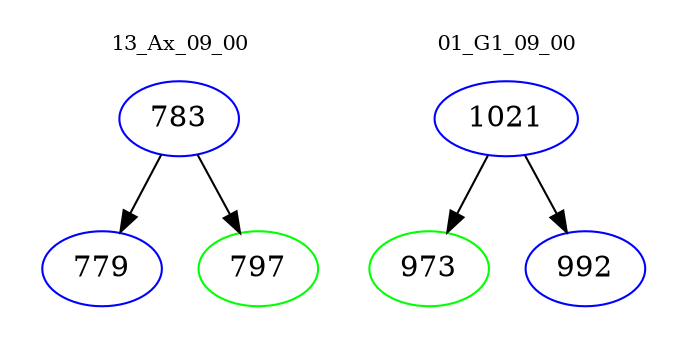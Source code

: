 digraph{
subgraph cluster_0 {
color = white
label = "13_Ax_09_00";
fontsize=10;
T0_783 [label="783", color="blue"]
T0_783 -> T0_779 [color="black"]
T0_779 [label="779", color="blue"]
T0_783 -> T0_797 [color="black"]
T0_797 [label="797", color="green"]
}
subgraph cluster_1 {
color = white
label = "01_G1_09_00";
fontsize=10;
T1_1021 [label="1021", color="blue"]
T1_1021 -> T1_973 [color="black"]
T1_973 [label="973", color="green"]
T1_1021 -> T1_992 [color="black"]
T1_992 [label="992", color="blue"]
}
}
